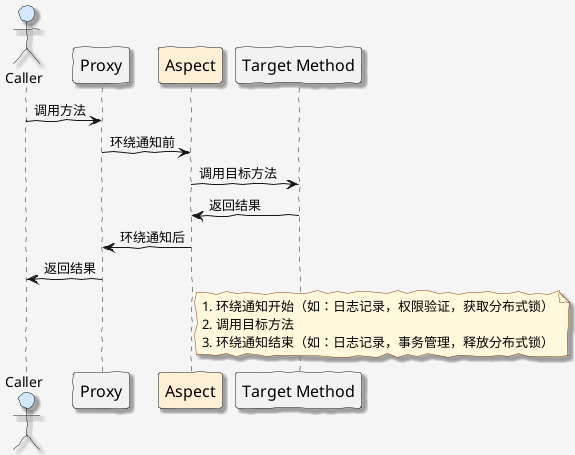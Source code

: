 @startuml
!define SHADOWABLE(w, h, x, y) shadowing(w, h, x, y, #a8a8a8)
!define GRADIENTABLE(w, h, x, y, color1, color2) gradient(w, h, x, y, color1, color2)

skinparam backgroundColor #f5f5f5
skinparam shadowing true
skinparam shadowOffset 5
skinparam shadowAlpha 0.6
skinparam fontName "Segoe UI, Helvetica, Arial, sans-serif"
skinparam sequenceParticipantFontSize 16
skinparam sequenceMessageFontSize 14
skinparam noteBackgroundColor #FFF8DC
skinparam noteBorderColor #8B4513
skinparam handwritten true

actor caller as "Caller" #D1E8FF
participant proxy as "Proxy" #F2F2F2
participant aspect as "Aspect" #FFEFD5
participant targetMethod as "Target Method" #F2F2F2

caller -> proxy : 调用方法
proxy -> aspect : 环绕通知前
aspect -> targetMethod : 调用目标方法
targetMethod -> aspect : 返回结果
aspect -> proxy : 环绕通知后
proxy -> caller : 返回结果

note right of aspect
    1. 环绕通知开始（如：日志记录，权限验证，获取分布式锁）
    2. 调用目标方法
    3. 环绕通知结束（如：日志记录，事务管理，释放分布式锁）
end note

@enduml
